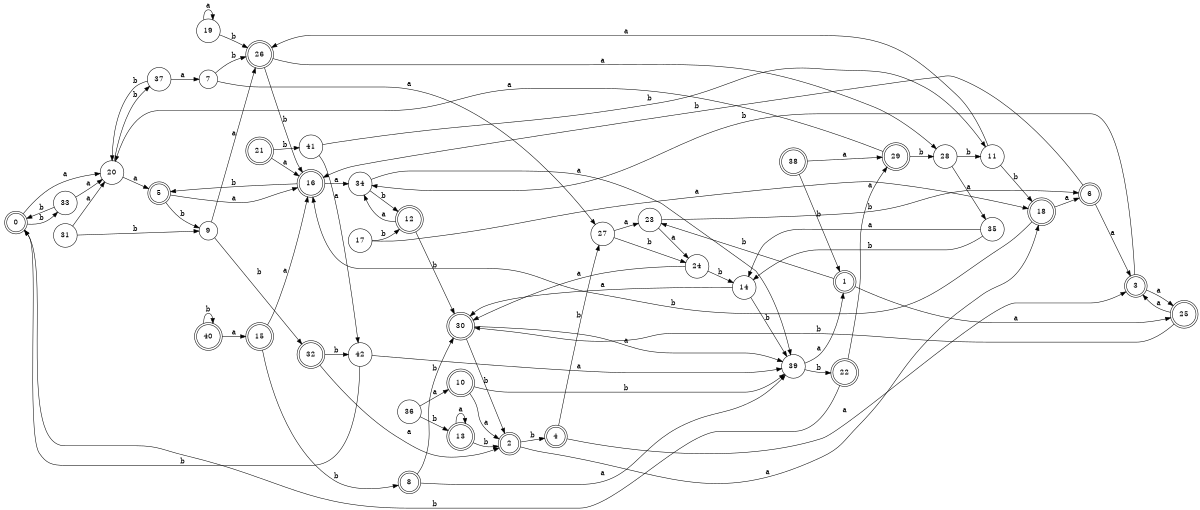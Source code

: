 digraph n35_8 {
__start0 [label="" shape="none"];

rankdir=LR;
size="8,5";

s0 [style="rounded,filled", color="black", fillcolor="white" shape="doublecircle", label="0"];
s1 [style="rounded,filled", color="black", fillcolor="white" shape="doublecircle", label="1"];
s2 [style="rounded,filled", color="black", fillcolor="white" shape="doublecircle", label="2"];
s3 [style="rounded,filled", color="black", fillcolor="white" shape="doublecircle", label="3"];
s4 [style="rounded,filled", color="black", fillcolor="white" shape="doublecircle", label="4"];
s5 [style="rounded,filled", color="black", fillcolor="white" shape="doublecircle", label="5"];
s6 [style="rounded,filled", color="black", fillcolor="white" shape="doublecircle", label="6"];
s7 [style="filled", color="black", fillcolor="white" shape="circle", label="7"];
s8 [style="rounded,filled", color="black", fillcolor="white" shape="doublecircle", label="8"];
s9 [style="filled", color="black", fillcolor="white" shape="circle", label="9"];
s10 [style="rounded,filled", color="black", fillcolor="white" shape="doublecircle", label="10"];
s11 [style="filled", color="black", fillcolor="white" shape="circle", label="11"];
s12 [style="rounded,filled", color="black", fillcolor="white" shape="doublecircle", label="12"];
s13 [style="rounded,filled", color="black", fillcolor="white" shape="doublecircle", label="13"];
s14 [style="filled", color="black", fillcolor="white" shape="circle", label="14"];
s15 [style="rounded,filled", color="black", fillcolor="white" shape="doublecircle", label="15"];
s16 [style="rounded,filled", color="black", fillcolor="white" shape="doublecircle", label="16"];
s17 [style="filled", color="black", fillcolor="white" shape="circle", label="17"];
s18 [style="rounded,filled", color="black", fillcolor="white" shape="doublecircle", label="18"];
s19 [style="filled", color="black", fillcolor="white" shape="circle", label="19"];
s20 [style="filled", color="black", fillcolor="white" shape="circle", label="20"];
s21 [style="rounded,filled", color="black", fillcolor="white" shape="doublecircle", label="21"];
s22 [style="rounded,filled", color="black", fillcolor="white" shape="doublecircle", label="22"];
s23 [style="filled", color="black", fillcolor="white" shape="circle", label="23"];
s24 [style="filled", color="black", fillcolor="white" shape="circle", label="24"];
s25 [style="rounded,filled", color="black", fillcolor="white" shape="doublecircle", label="25"];
s26 [style="rounded,filled", color="black", fillcolor="white" shape="doublecircle", label="26"];
s27 [style="filled", color="black", fillcolor="white" shape="circle", label="27"];
s28 [style="filled", color="black", fillcolor="white" shape="circle", label="28"];
s29 [style="rounded,filled", color="black", fillcolor="white" shape="doublecircle", label="29"];
s30 [style="rounded,filled", color="black", fillcolor="white" shape="doublecircle", label="30"];
s31 [style="filled", color="black", fillcolor="white" shape="circle", label="31"];
s32 [style="rounded,filled", color="black", fillcolor="white" shape="doublecircle", label="32"];
s33 [style="filled", color="black", fillcolor="white" shape="circle", label="33"];
s34 [style="filled", color="black", fillcolor="white" shape="circle", label="34"];
s35 [style="filled", color="black", fillcolor="white" shape="circle", label="35"];
s36 [style="filled", color="black", fillcolor="white" shape="circle", label="36"];
s37 [style="filled", color="black", fillcolor="white" shape="circle", label="37"];
s38 [style="rounded,filled", color="black", fillcolor="white" shape="doublecircle", label="38"];
s39 [style="filled", color="black", fillcolor="white" shape="circle", label="39"];
s40 [style="rounded,filled", color="black", fillcolor="white" shape="doublecircle", label="40"];
s41 [style="filled", color="black", fillcolor="white" shape="circle", label="41"];
s42 [style="filled", color="black", fillcolor="white" shape="circle", label="42"];
s0 -> s20 [label="a"];
s0 -> s33 [label="b"];
s1 -> s25 [label="a"];
s1 -> s23 [label="b"];
s2 -> s18 [label="a"];
s2 -> s4 [label="b"];
s3 -> s25 [label="a"];
s3 -> s34 [label="b"];
s4 -> s3 [label="a"];
s4 -> s27 [label="b"];
s5 -> s16 [label="a"];
s5 -> s9 [label="b"];
s6 -> s3 [label="a"];
s6 -> s16 [label="b"];
s7 -> s27 [label="a"];
s7 -> s26 [label="b"];
s8 -> s39 [label="a"];
s8 -> s30 [label="b"];
s9 -> s26 [label="a"];
s9 -> s32 [label="b"];
s10 -> s2 [label="a"];
s10 -> s39 [label="b"];
s11 -> s26 [label="a"];
s11 -> s18 [label="b"];
s12 -> s34 [label="a"];
s12 -> s30 [label="b"];
s13 -> s13 [label="a"];
s13 -> s2 [label="b"];
s14 -> s30 [label="a"];
s14 -> s39 [label="b"];
s15 -> s16 [label="a"];
s15 -> s8 [label="b"];
s16 -> s34 [label="a"];
s16 -> s5 [label="b"];
s17 -> s18 [label="a"];
s17 -> s12 [label="b"];
s18 -> s6 [label="a"];
s18 -> s16 [label="b"];
s19 -> s19 [label="a"];
s19 -> s26 [label="b"];
s20 -> s5 [label="a"];
s20 -> s37 [label="b"];
s21 -> s16 [label="a"];
s21 -> s41 [label="b"];
s22 -> s29 [label="a"];
s22 -> s0 [label="b"];
s23 -> s24 [label="a"];
s23 -> s6 [label="b"];
s24 -> s30 [label="a"];
s24 -> s14 [label="b"];
s25 -> s3 [label="a"];
s25 -> s30 [label="b"];
s26 -> s28 [label="a"];
s26 -> s16 [label="b"];
s27 -> s23 [label="a"];
s27 -> s24 [label="b"];
s28 -> s35 [label="a"];
s28 -> s11 [label="b"];
s29 -> s20 [label="a"];
s29 -> s28 [label="b"];
s30 -> s39 [label="a"];
s30 -> s2 [label="b"];
s31 -> s20 [label="a"];
s31 -> s9 [label="b"];
s32 -> s2 [label="a"];
s32 -> s42 [label="b"];
s33 -> s20 [label="a"];
s33 -> s0 [label="b"];
s34 -> s39 [label="a"];
s34 -> s12 [label="b"];
s35 -> s14 [label="a"];
s35 -> s14 [label="b"];
s36 -> s10 [label="a"];
s36 -> s13 [label="b"];
s37 -> s7 [label="a"];
s37 -> s20 [label="b"];
s38 -> s29 [label="a"];
s38 -> s1 [label="b"];
s39 -> s1 [label="a"];
s39 -> s22 [label="b"];
s40 -> s15 [label="a"];
s40 -> s40 [label="b"];
s41 -> s42 [label="a"];
s41 -> s11 [label="b"];
s42 -> s39 [label="a"];
s42 -> s0 [label="b"];

}